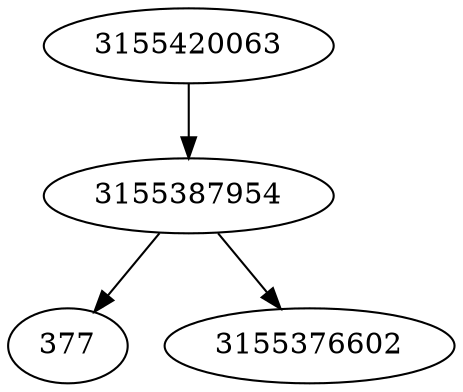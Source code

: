 strict digraph  {
377;
3155376602;
3155387954;
3155420063;
3155387954 -> 377;
3155387954 -> 3155376602;
3155420063 -> 3155387954;
}
